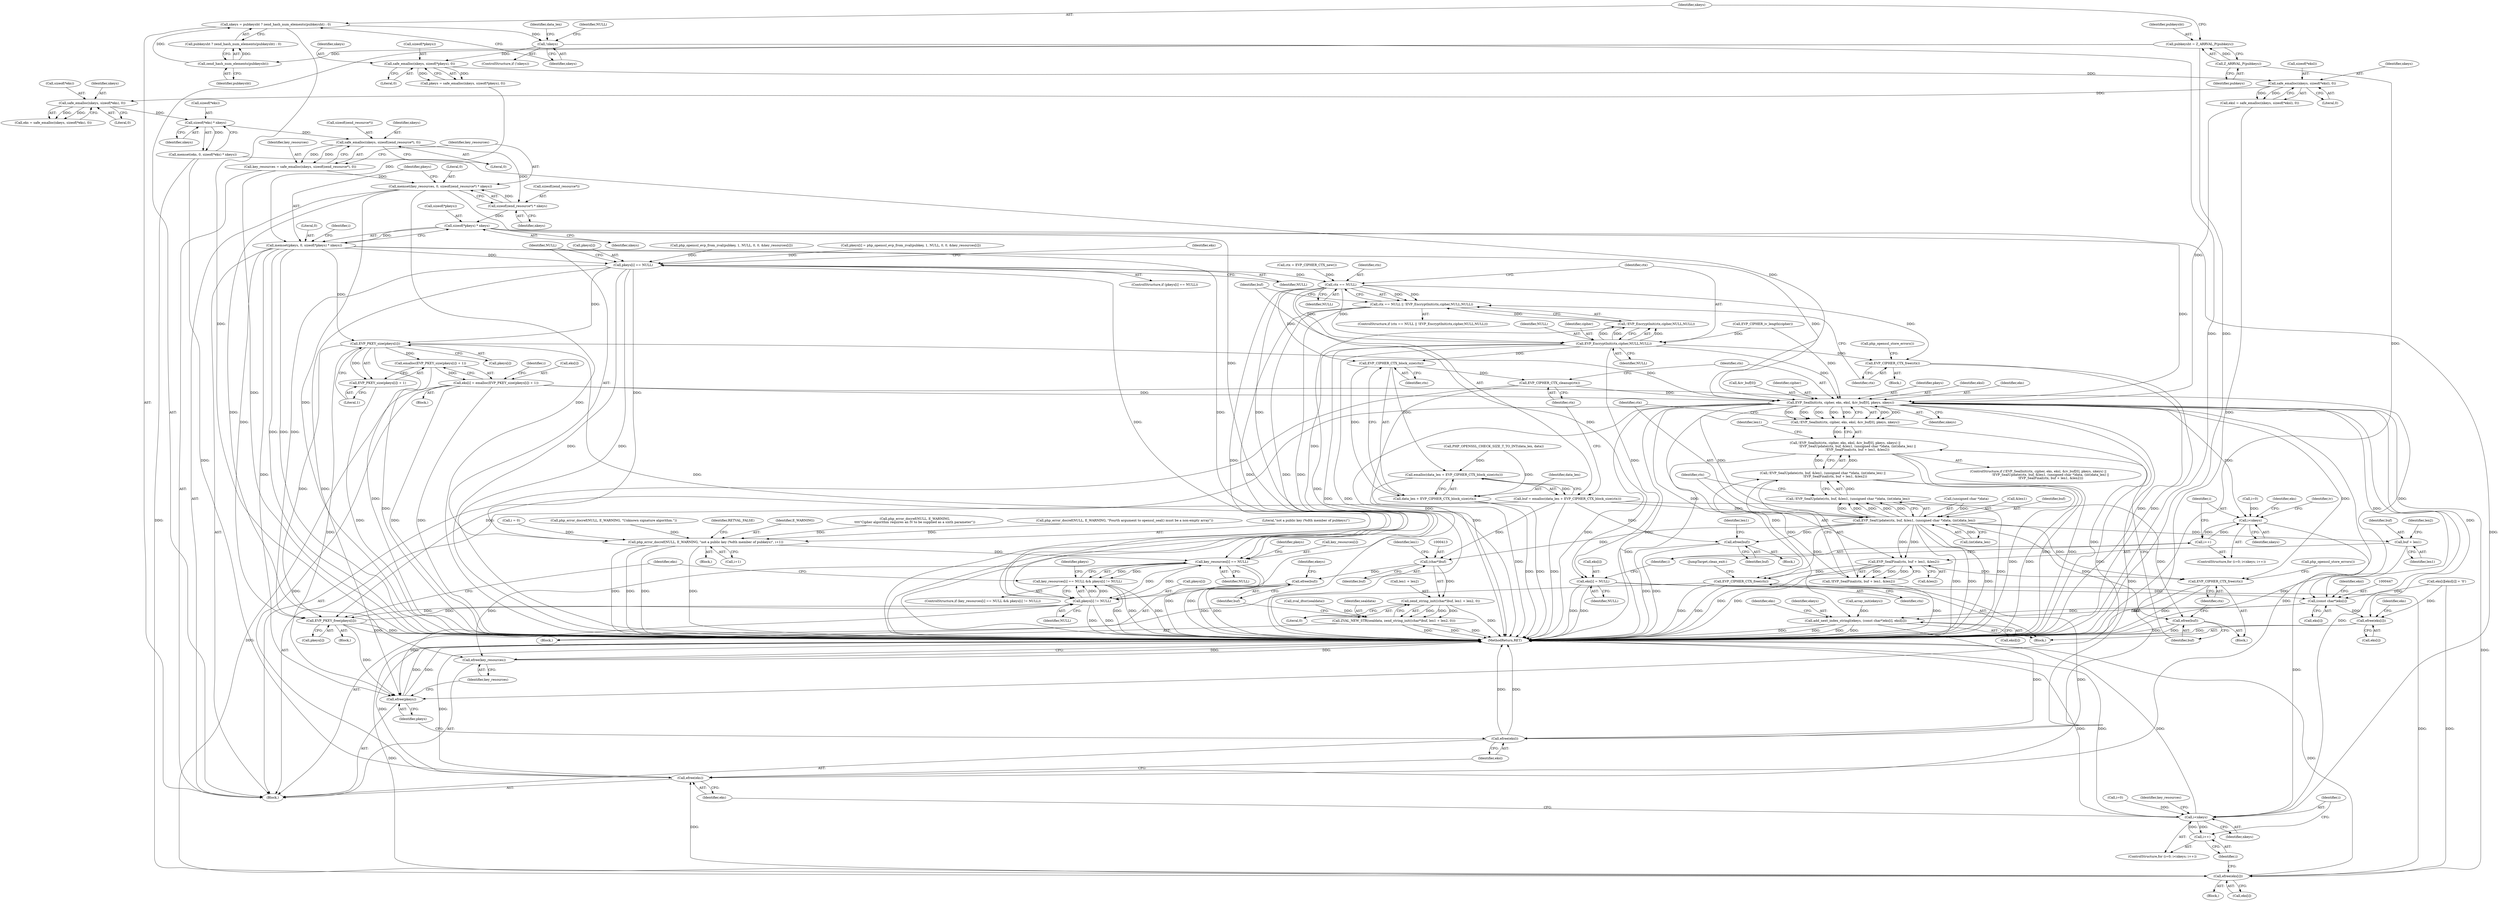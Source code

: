 digraph "0_php_91826a311dd37f4c4e5d605fa7af331e80ddd4c3@API" {
"1000260" [label="(Call,safe_emalloc(nkeys, sizeof(zend_resource*), 0))"];
"1000253" [label="(Call,sizeof(*eks) * nkeys)"];
"1000244" [label="(Call,safe_emalloc(nkeys, sizeof(*eks), 0))"];
"1000236" [label="(Call,safe_emalloc(nkeys, sizeof(*eksl), 0))"];
"1000228" [label="(Call,safe_emalloc(nkeys, sizeof(*pkeys), 0))"];
"1000177" [label="(Call,!nkeys)"];
"1000169" [label="(Call,nkeys = pubkeysht ? zend_hash_num_elements(pubkeysht) : 0)"];
"1000173" [label="(Call,zend_hash_num_elements(pubkeysht))"];
"1000165" [label="(Call,pubkeysht = Z_ARRVAL_P(pubkeys))"];
"1000167" [label="(Call,Z_ARRVAL_P(pubkeys))"];
"1000258" [label="(Call,key_resources = safe_emalloc(nkeys, sizeof(zend_resource*), 0))"];
"1000265" [label="(Call,memset(key_resources, 0, sizeof(zend_resource*) * nkeys))"];
"1000504" [label="(Call,key_resources[i] == NULL)"];
"1000503" [label="(Call,key_resources[i] == NULL && pkeys[i] != NULL)"];
"1000509" [label="(Call,pkeys[i] != NULL)"];
"1000515" [label="(Call,EVP_PKEY_free(pkeys[i]))"];
"1000532" [label="(Call,efree(pkeys))"];
"1000534" [label="(Call,efree(key_resources))"];
"1000268" [label="(Call,sizeof(zend_resource*) * nkeys)"];
"1000275" [label="(Call,sizeof(*pkeys) * nkeys)"];
"1000272" [label="(Call,memset(pkeys, 0, sizeof(*pkeys) * nkeys))"];
"1000299" [label="(Call,pkeys[i] == NULL)"];
"1000305" [label="(Call,php_error_docref(NULL, E_WARNING, \"not a public key (%dth member of pubkeys)\", i+1))"];
"1000320" [label="(Call,EVP_PKEY_size(pkeys[i]))"];
"1000318" [label="(Call,emalloc(EVP_PKEY_size(pkeys[i]) + 1))"];
"1000314" [label="(Call,eks[i] = emalloc(EVP_PKEY_size(pkeys[i]) + 1))"];
"1000360" [label="(Call,EVP_SealInit(ctx, cipher, eks, eksl, &iv_buf[0], pkeys, nkeys))"];
"1000359" [label="(Call,!EVP_SealInit(ctx, cipher, eks, eksl, &iv_buf[0], pkeys, nkeys))"];
"1000358" [label="(Call,!EVP_SealInit(ctx, cipher, eks, eksl, &iv_buf[0], pkeys, nkeys) ||\n                        !EVP_SealUpdate(ctx, buf, &len1, (unsigned char *)data, (int)data_len) ||\n                        !EVP_SealFinal(ctx, buf + len1, &len2))"];
"1000373" [label="(Call,EVP_SealUpdate(ctx, buf, &len1, (unsigned char *)data, (int)data_len))"];
"1000372" [label="(Call,!EVP_SealUpdate(ctx, buf, &len1, (unsigned char *)data, (int)data_len))"];
"1000371" [label="(Call,!EVP_SealUpdate(ctx, buf, &len1, (unsigned char *)data, (int)data_len) ||\n                        !EVP_SealFinal(ctx, buf + len1, &len2))"];
"1000385" [label="(Call,EVP_SealFinal(ctx, buf + len1, &len2))"];
"1000384" [label="(Call,!EVP_SealFinal(ctx, buf + len1, &len2))"];
"1000395" [label="(Call,EVP_CIPHER_CTX_free(ctx))"];
"1000489" [label="(Call,EVP_CIPHER_CTX_free(ctx))"];
"1000387" [label="(Call,buf + len1)"];
"1000393" [label="(Call,efree(buf))"];
"1000412" [label="(Call,(char*)buf)"];
"1000411" [label="(Call,zend_string_init((char*)buf, len1 + len2, 0))"];
"1000409" [label="(Call,ZVAL_NEW_STR(sealdata, zend_string_init((char*)buf, len1 + len2, 0)))"];
"1000419" [label="(Call,efree(buf))"];
"1000483" [label="(Call,efree(buf))"];
"1000429" [label="(Call,i<nkeys)"];
"1000432" [label="(Call,i++)"];
"1000496" [label="(Call,i<nkeys)"];
"1000499" [label="(Call,i++)"];
"1000446" [label="(Call,(const char*)eks[i])"];
"1000444" [label="(Call,add_next_index_stringl(ekeys, (const char*)eks[i], eksl[i]))"];
"1000530" [label="(Call,efree(eksl))"];
"1000454" [label="(Call,efree(eks[i]))"];
"1000524" [label="(Call,efree(eks[i]))"];
"1000528" [label="(Call,efree(eks))"];
"1000319" [label="(Call,EVP_PKEY_size(pkeys[i]) + 1)"];
"1000333" [label="(Call,ctx == NULL)"];
"1000332" [label="(Call,ctx == NULL || !EVP_EncryptInit(ctx,cipher,NULL,NULL))"];
"1000337" [label="(Call,EVP_EncryptInit(ctx,cipher,NULL,NULL))"];
"1000336" [label="(Call,!EVP_EncryptInit(ctx,cipher,NULL,NULL))"];
"1000343" [label="(Call,EVP_CIPHER_CTX_free(ctx))"];
"1000353" [label="(Call,EVP_CIPHER_CTX_block_size(ctx))"];
"1000350" [label="(Call,emalloc(data_len + EVP_CIPHER_CTX_block_size(ctx)))"];
"1000348" [label="(Call,buf = emalloc(data_len + EVP_CIPHER_CTX_block_size(ctx)))"];
"1000351" [label="(Call,data_len + EVP_CIPHER_CTX_block_size(ctx))"];
"1000355" [label="(Call,EVP_CIPHER_CTX_cleanup(ctx))"];
"1000458" [label="(Call,eks[i] = NULL)"];
"1000423" [label="(Call,array_init(ekeys))"];
"1000274" [label="(Literal,0)"];
"1000249" [label="(Literal,0)"];
"1000272" [label="(Call,memset(pkeys, 0, sizeof(*pkeys) * nkeys))"];
"1000245" [label="(Identifier,nkeys)"];
"1000357" [label="(ControlStructure,if (!EVP_SealInit(ctx, cipher, eks, eksl, &iv_buf[0], pkeys, nkeys) ||\n                        !EVP_SealUpdate(ctx, buf, &len1, (unsigned char *)data, (int)data_len) ||\n                        !EVP_SealFinal(ctx, buf + len1, &len2)))"];
"1000422" [label="(Identifier,ekeys)"];
"1000371" [label="(Call,!EVP_SealUpdate(ctx, buf, &len1, (unsigned char *)data, (int)data_len) ||\n                        !EVP_SealFinal(ctx, buf + len1, &len2))"];
"1000393" [label="(Call,efree(buf))"];
"1000384" [label="(Call,!EVP_SealFinal(ctx, buf + len1, &len2))"];
"1000378" [label="(Call,(unsigned char *)data)"];
"1000392" [label="(Block,)"];
"1000257" [label="(Identifier,nkeys)"];
"1000250" [label="(Call,memset(eks, 0, sizeof(*eks) * nkeys))"];
"1000320" [label="(Call,EVP_PKEY_size(pkeys[i]))"];
"1000482" [label="(Block,)"];
"1000303" [label="(Identifier,NULL)"];
"1000484" [label="(Identifier,buf)"];
"1000280" [label="(Call,i = 0)"];
"1000176" [label="(ControlStructure,if (!nkeys))"];
"1000360" [label="(Call,EVP_SealInit(ctx, cipher, eks, eksl, &iv_buf[0], pkeys, nkeys))"];
"1000199" [label="(Call,php_error_docref(NULL, E_WARNING, \"Unknown signature algorithm.\"))"];
"1000406" [label="(Block,)"];
"1000266" [label="(Identifier,key_resources)"];
"1000394" [label="(Identifier,buf)"];
"1000490" [label="(Identifier,ctx)"];
"1000498" [label="(Identifier,nkeys)"];
"1000435" [label="(Call,eks[i][eksl[i]] = '\0')"];
"1000229" [label="(Identifier,nkeys)"];
"1000165" [label="(Call,pubkeysht = Z_ARRVAL_P(pubkeys))"];
"1000529" [label="(Identifier,eks)"];
"1000275" [label="(Call,sizeof(*pkeys) * nkeys)"];
"1000281" [label="(Identifier,i)"];
"1000514" [label="(Block,)"];
"1000254" [label="(Call,sizeof(*eks))"];
"1000407" [label="(Call,zval_dtor(sealdata))"];
"1000345" [label="(Call,php_openssl_store_errors())"];
"1000304" [label="(Block,)"];
"1000391" [label="(Identifier,len2)"];
"1000504" [label="(Call,key_resources[i] == NULL)"];
"1000390" [label="(Call,&len2)"];
"1000396" [label="(Identifier,ctx)"];
"1000230" [label="(Call,sizeof(*pkeys))"];
"1000312" [label="(Identifier,RETVAL_FALSE)"];
"1000419" [label="(Call,efree(buf))"];
"1000410" [label="(Identifier,sealdata)"];
"1000426" [label="(Call,i=0)"];
"1000344" [label="(Identifier,ctx)"];
"1000349" [label="(Identifier,buf)"];
"1000369" [label="(Identifier,pkeys)"];
"1000186" [label="(Identifier,data_len)"];
"1000487" [label="(Identifier,len1)"];
"1000534" [label="(Call,efree(key_resources))"];
"1000438" [label="(Identifier,eks)"];
"1000508" [label="(Identifier,NULL)"];
"1000356" [label="(Identifier,ctx)"];
"1000228" [label="(Call,safe_emalloc(nkeys, sizeof(*pkeys), 0))"];
"1000434" [label="(Block,)"];
"1000306" [label="(Identifier,NULL)"];
"1000515" [label="(Call,EVP_PKEY_free(pkeys[i]))"];
"1000361" [label="(Identifier,ctx)"];
"1000493" [label="(Call,i=0)"];
"1000531" [label="(Identifier,eksl)"];
"1000497" [label="(Identifier,i)"];
"1000166" [label="(Identifier,pubkeysht)"];
"1000300" [label="(Call,pkeys[i])"];
"1000185" [label="(Call,PHP_OPENSSL_CHECK_SIZE_T_TO_INT(data_len, data))"];
"1000374" [label="(Identifier,ctx)"];
"1000454" [label="(Call,efree(eks[i]))"];
"1000430" [label="(Identifier,i)"];
"1000340" [label="(Identifier,NULL)"];
"1000288" [label="(Call,php_openssl_evp_from_zval(pubkey, 1, NULL, 0, 0, &key_resources[i]))"];
"1000373" [label="(Call,EVP_SealUpdate(ctx, buf, &len1, (unsigned char *)data, (int)data_len))"];
"1000261" [label="(Identifier,nkeys)"];
"1000532" [label="(Call,efree(pkeys))"];
"1000528" [label="(Call,efree(eks))"];
"1000177" [label="(Call,!nkeys)"];
"1000376" [label="(Call,&len1)"];
"1000328" [label="(Call,ctx = EVP_CIPHER_CTX_new())"];
"1000499" [label="(Call,i++)"];
"1000211" [label="(Call,EVP_CIPHER_iv_length(cipher))"];
"1000170" [label="(Identifier,nkeys)"];
"1000339" [label="(Identifier,cipher)"];
"1000236" [label="(Call,safe_emalloc(nkeys, sizeof(*eksl), 0))"];
"1000536" [label="(MethodReturn,RET)"];
"1000309" [label="(Call,i+1)"];
"1000535" [label="(Identifier,key_resources)"];
"1000283" [label="(Block,)"];
"1000418" [label="(Literal,0)"];
"1000456" [label="(Identifier,eks)"];
"1000299" [label="(Call,pkeys[i] == NULL)"];
"1000167" [label="(Call,Z_ARRVAL_P(pubkeys))"];
"1000364" [label="(Identifier,eksl)"];
"1000464" [label="(Identifier,iv)"];
"1000318" [label="(Call,emalloc(EVP_PKEY_size(pkeys[i]) + 1))"];
"1000174" [label="(Identifier,pubkeysht)"];
"1000412" [label="(Call,(char*)buf)"];
"1000530" [label="(Call,efree(eksl))"];
"1000363" [label="(Identifier,eks)"];
"1000510" [label="(Call,pkeys[i])"];
"1000523" [label="(Block,)"];
"1000260" [label="(Call,safe_emalloc(nkeys, sizeof(zend_resource*), 0))"];
"1000503" [label="(Call,key_resources[i] == NULL && pkeys[i] != NULL)"];
"1000432" [label="(Call,i++)"];
"1000307" [label="(Identifier,E_WARNING)"];
"1000381" [label="(Call,(int)data_len)"];
"1000385" [label="(Call,EVP_SealFinal(ctx, buf + len1, &len2))"];
"1000359" [label="(Call,!EVP_SealInit(ctx, cipher, eks, eksl, &iv_buf[0], pkeys, nkeys))"];
"1000411" [label="(Call,zend_string_init((char*)buf, len1 + len2, 0))"];
"1000350" [label="(Call,emalloc(data_len + EVP_CIPHER_CTX_block_size(ctx)))"];
"1000233" [label="(Literal,0)"];
"1000284" [label="(Call,pkeys[i] = php_openssl_evp_from_zval(pubkey, 1, NULL, 0, 0, &key_resources[i]))"];
"1000343" [label="(Call,EVP_CIPHER_CTX_free(ctx))"];
"1000375" [label="(Identifier,buf)"];
"1000259" [label="(Identifier,key_resources)"];
"1000452" [label="(Identifier,eksl)"];
"1000221" [label="(Call,php_error_docref(NULL, E_WARNING,\n\t\t\t\t\"Cipher algorithm requires an IV to be supplied as a sixth parameter\"))"];
"1000244" [label="(Call,safe_emalloc(nkeys, sizeof(*eks), 0))"];
"1000332" [label="(Call,ctx == NULL || !EVP_EncryptInit(ctx,cipher,NULL,NULL))"];
"1000237" [label="(Identifier,nkeys)"];
"1000267" [label="(Literal,0)"];
"1000298" [label="(ControlStructure,if (pkeys[i] == NULL))"];
"1000333" [label="(Call,ctx == NULL)"];
"1000483" [label="(Call,efree(buf))"];
"1000342" [label="(Block,)"];
"1000387" [label="(Call,buf + len1)"];
"1000451" [label="(Call,eksl[i])"];
"1000268" [label="(Call,sizeof(zend_resource*) * nkeys)"];
"1000354" [label="(Identifier,ctx)"];
"1000324" [label="(Literal,1)"];
"1000403" [label="(Identifier,len1)"];
"1000492" [label="(ControlStructure,for (i=0; i<nkeys; i++))"];
"1000370" [label="(Identifier,nkeys)"];
"1000352" [label="(Identifier,data_len)"];
"1000315" [label="(Call,eks[i])"];
"1000279" [label="(Identifier,nkeys)"];
"1000448" [label="(Call,eks[i])"];
"1000496" [label="(Call,i<nkeys)"];
"1000395" [label="(Call,EVP_CIPHER_CTX_free(ctx))"];
"1000169" [label="(Call,nkeys = pubkeysht ? zend_hash_num_elements(pubkeysht) : 0)"];
"1000168" [label="(Identifier,pubkeys)"];
"1000458" [label="(Call,eks[i] = NULL)"];
"1000358" [label="(Call,!EVP_SealInit(ctx, cipher, eks, eksl, &iv_buf[0], pkeys, nkeys) ||\n                        !EVP_SealUpdate(ctx, buf, &len1, (unsigned char *)data, (int)data_len) ||\n                        !EVP_SealFinal(ctx, buf + len1, &len2))"];
"1000445" [label="(Identifier,ekeys)"];
"1000181" [label="(Identifier,NULL)"];
"1000314" [label="(Call,eks[i] = emalloc(EVP_PKEY_size(pkeys[i]) + 1))"];
"1000264" [label="(Literal,0)"];
"1000338" [label="(Identifier,ctx)"];
"1000348" [label="(Call,buf = emalloc(data_len + EVP_CIPHER_CTX_block_size(ctx)))"];
"1000429" [label="(Call,i<nkeys)"];
"1000180" [label="(Call,php_error_docref(NULL, E_WARNING, \"Fourth argument to openssl_seal() must be a non-empty array\"))"];
"1000431" [label="(Identifier,nkeys)"];
"1000409" [label="(Call,ZVAL_NEW_STR(sealdata, zend_string_init((char*)buf, len1 + len2, 0)))"];
"1000420" [label="(Identifier,buf)"];
"1000253" [label="(Call,sizeof(*eks) * nkeys)"];
"1000446" [label="(Call,(const char*)eks[i])"];
"1000513" [label="(Identifier,NULL)"];
"1000509" [label="(Call,pkeys[i] != NULL)"];
"1000351" [label="(Call,data_len + EVP_CIPHER_CTX_block_size(ctx))"];
"1000460" [label="(Identifier,eks)"];
"1000234" [label="(Call,eksl = safe_emalloc(nkeys, sizeof(*eksl), 0))"];
"1000524" [label="(Call,efree(eks[i]))"];
"1000388" [label="(Identifier,buf)"];
"1000246" [label="(Call,sizeof(*eks))"];
"1000459" [label="(Call,eks[i])"];
"1000491" [label="(JumpTarget,clean_exit:)"];
"1000397" [label="(Call,php_openssl_store_errors())"];
"1000269" [label="(Call,sizeof(zend_resource*))"];
"1000273" [label="(Identifier,pkeys)"];
"1000326" [label="(Identifier,i)"];
"1000331" [label="(ControlStructure,if (ctx == NULL || !EVP_EncryptInit(ctx,cipher,NULL,NULL)))"];
"1000386" [label="(Identifier,ctx)"];
"1000265" [label="(Call,memset(key_resources, 0, sizeof(zend_resource*) * nkeys))"];
"1000433" [label="(Identifier,i)"];
"1000365" [label="(Call,&iv_buf[0])"];
"1000415" [label="(Call,len1 + len2)"];
"1000425" [label="(ControlStructure,for (i=0; i<nkeys; i++))"];
"1000271" [label="(Identifier,nkeys)"];
"1000416" [label="(Identifier,len1)"];
"1000500" [label="(Identifier,i)"];
"1000517" [label="(Identifier,pkeys)"];
"1000506" [label="(Identifier,key_resources)"];
"1000334" [label="(Identifier,ctx)"];
"1000444" [label="(Call,add_next_index_stringl(ekeys, (const char*)eks[i], eksl[i]))"];
"1000525" [label="(Call,eks[i])"];
"1000516" [label="(Call,pkeys[i])"];
"1000242" [label="(Call,eks = safe_emalloc(nkeys, sizeof(*eks), 0))"];
"1000489" [label="(Call,EVP_CIPHER_CTX_free(ctx))"];
"1000511" [label="(Identifier,pkeys)"];
"1000502" [label="(ControlStructure,if (key_resources[i] == NULL && pkeys[i] != NULL))"];
"1000262" [label="(Call,sizeof(zend_resource*))"];
"1000258" [label="(Call,key_resources = safe_emalloc(nkeys, sizeof(zend_resource*), 0))"];
"1000389" [label="(Identifier,len1)"];
"1000305" [label="(Call,php_error_docref(NULL, E_WARNING, \"not a public key (%dth member of pubkeys)\", i+1))"];
"1000372" [label="(Call,!EVP_SealUpdate(ctx, buf, &len1, (unsigned char *)data, (int)data_len))"];
"1000178" [label="(Identifier,nkeys)"];
"1000533" [label="(Identifier,pkeys)"];
"1000341" [label="(Identifier,NULL)"];
"1000462" [label="(Identifier,NULL)"];
"1000173" [label="(Call,zend_hash_num_elements(pubkeysht))"];
"1000241" [label="(Literal,0)"];
"1000238" [label="(Call,sizeof(*eksl))"];
"1000308" [label="(Literal,\"not a public key (%dth member of pubkeys)\")"];
"1000337" [label="(Call,EVP_EncryptInit(ctx,cipher,NULL,NULL))"];
"1000335" [label="(Identifier,NULL)"];
"1000355" [label="(Call,EVP_CIPHER_CTX_cleanup(ctx))"];
"1000105" [label="(Block,)"];
"1000316" [label="(Identifier,eks)"];
"1000321" [label="(Call,pkeys[i])"];
"1000319" [label="(Call,EVP_PKEY_size(pkeys[i]) + 1)"];
"1000505" [label="(Call,key_resources[i])"];
"1000414" [label="(Identifier,buf)"];
"1000353" [label="(Call,EVP_CIPHER_CTX_block_size(ctx))"];
"1000336" [label="(Call,!EVP_EncryptInit(ctx,cipher,NULL,NULL))"];
"1000276" [label="(Call,sizeof(*pkeys))"];
"1000521" [label="(Identifier,eks)"];
"1000226" [label="(Call,pkeys = safe_emalloc(nkeys, sizeof(*pkeys), 0))"];
"1000171" [label="(Call,pubkeysht ? zend_hash_num_elements(pubkeysht) : 0)"];
"1000362" [label="(Identifier,cipher)"];
"1000455" [label="(Call,eks[i])"];
"1000260" -> "1000258"  [label="AST: "];
"1000260" -> "1000264"  [label="CFG: "];
"1000261" -> "1000260"  [label="AST: "];
"1000262" -> "1000260"  [label="AST: "];
"1000264" -> "1000260"  [label="AST: "];
"1000258" -> "1000260"  [label="CFG: "];
"1000260" -> "1000258"  [label="DDG: "];
"1000260" -> "1000258"  [label="DDG: "];
"1000253" -> "1000260"  [label="DDG: "];
"1000260" -> "1000268"  [label="DDG: "];
"1000253" -> "1000250"  [label="AST: "];
"1000253" -> "1000257"  [label="CFG: "];
"1000254" -> "1000253"  [label="AST: "];
"1000257" -> "1000253"  [label="AST: "];
"1000250" -> "1000253"  [label="CFG: "];
"1000253" -> "1000250"  [label="DDG: "];
"1000244" -> "1000253"  [label="DDG: "];
"1000244" -> "1000242"  [label="AST: "];
"1000244" -> "1000249"  [label="CFG: "];
"1000245" -> "1000244"  [label="AST: "];
"1000246" -> "1000244"  [label="AST: "];
"1000249" -> "1000244"  [label="AST: "];
"1000242" -> "1000244"  [label="CFG: "];
"1000244" -> "1000242"  [label="DDG: "];
"1000244" -> "1000242"  [label="DDG: "];
"1000236" -> "1000244"  [label="DDG: "];
"1000236" -> "1000234"  [label="AST: "];
"1000236" -> "1000241"  [label="CFG: "];
"1000237" -> "1000236"  [label="AST: "];
"1000238" -> "1000236"  [label="AST: "];
"1000241" -> "1000236"  [label="AST: "];
"1000234" -> "1000236"  [label="CFG: "];
"1000236" -> "1000234"  [label="DDG: "];
"1000236" -> "1000234"  [label="DDG: "];
"1000228" -> "1000236"  [label="DDG: "];
"1000228" -> "1000226"  [label="AST: "];
"1000228" -> "1000233"  [label="CFG: "];
"1000229" -> "1000228"  [label="AST: "];
"1000230" -> "1000228"  [label="AST: "];
"1000233" -> "1000228"  [label="AST: "];
"1000226" -> "1000228"  [label="CFG: "];
"1000228" -> "1000226"  [label="DDG: "];
"1000228" -> "1000226"  [label="DDG: "];
"1000177" -> "1000228"  [label="DDG: "];
"1000177" -> "1000176"  [label="AST: "];
"1000177" -> "1000178"  [label="CFG: "];
"1000178" -> "1000177"  [label="AST: "];
"1000181" -> "1000177"  [label="CFG: "];
"1000186" -> "1000177"  [label="CFG: "];
"1000177" -> "1000536"  [label="DDG: "];
"1000169" -> "1000177"  [label="DDG: "];
"1000169" -> "1000105"  [label="AST: "];
"1000169" -> "1000171"  [label="CFG: "];
"1000170" -> "1000169"  [label="AST: "];
"1000171" -> "1000169"  [label="AST: "];
"1000178" -> "1000169"  [label="CFG: "];
"1000169" -> "1000536"  [label="DDG: "];
"1000173" -> "1000169"  [label="DDG: "];
"1000173" -> "1000171"  [label="AST: "];
"1000173" -> "1000174"  [label="CFG: "];
"1000174" -> "1000173"  [label="AST: "];
"1000171" -> "1000173"  [label="CFG: "];
"1000173" -> "1000171"  [label="DDG: "];
"1000165" -> "1000173"  [label="DDG: "];
"1000165" -> "1000105"  [label="AST: "];
"1000165" -> "1000167"  [label="CFG: "];
"1000166" -> "1000165"  [label="AST: "];
"1000167" -> "1000165"  [label="AST: "];
"1000170" -> "1000165"  [label="CFG: "];
"1000165" -> "1000536"  [label="DDG: "];
"1000167" -> "1000165"  [label="DDG: "];
"1000167" -> "1000168"  [label="CFG: "];
"1000168" -> "1000167"  [label="AST: "];
"1000167" -> "1000536"  [label="DDG: "];
"1000258" -> "1000105"  [label="AST: "];
"1000259" -> "1000258"  [label="AST: "];
"1000266" -> "1000258"  [label="CFG: "];
"1000258" -> "1000536"  [label="DDG: "];
"1000258" -> "1000265"  [label="DDG: "];
"1000265" -> "1000105"  [label="AST: "];
"1000265" -> "1000268"  [label="CFG: "];
"1000266" -> "1000265"  [label="AST: "];
"1000267" -> "1000265"  [label="AST: "];
"1000268" -> "1000265"  [label="AST: "];
"1000273" -> "1000265"  [label="CFG: "];
"1000265" -> "1000536"  [label="DDG: "];
"1000265" -> "1000536"  [label="DDG: "];
"1000268" -> "1000265"  [label="DDG: "];
"1000265" -> "1000504"  [label="DDG: "];
"1000265" -> "1000534"  [label="DDG: "];
"1000504" -> "1000503"  [label="AST: "];
"1000504" -> "1000508"  [label="CFG: "];
"1000505" -> "1000504"  [label="AST: "];
"1000508" -> "1000504"  [label="AST: "];
"1000511" -> "1000504"  [label="CFG: "];
"1000503" -> "1000504"  [label="CFG: "];
"1000504" -> "1000536"  [label="DDG: "];
"1000504" -> "1000536"  [label="DDG: "];
"1000504" -> "1000503"  [label="DDG: "];
"1000504" -> "1000503"  [label="DDG: "];
"1000509" -> "1000504"  [label="DDG: "];
"1000305" -> "1000504"  [label="DDG: "];
"1000337" -> "1000504"  [label="DDG: "];
"1000333" -> "1000504"  [label="DDG: "];
"1000504" -> "1000509"  [label="DDG: "];
"1000504" -> "1000534"  [label="DDG: "];
"1000503" -> "1000502"  [label="AST: "];
"1000503" -> "1000509"  [label="CFG: "];
"1000509" -> "1000503"  [label="AST: "];
"1000517" -> "1000503"  [label="CFG: "];
"1000521" -> "1000503"  [label="CFG: "];
"1000503" -> "1000536"  [label="DDG: "];
"1000503" -> "1000536"  [label="DDG: "];
"1000503" -> "1000536"  [label="DDG: "];
"1000509" -> "1000503"  [label="DDG: "];
"1000509" -> "1000503"  [label="DDG: "];
"1000509" -> "1000513"  [label="CFG: "];
"1000510" -> "1000509"  [label="AST: "];
"1000513" -> "1000509"  [label="AST: "];
"1000509" -> "1000536"  [label="DDG: "];
"1000509" -> "1000536"  [label="DDG: "];
"1000360" -> "1000509"  [label="DDG: "];
"1000515" -> "1000509"  [label="DDG: "];
"1000299" -> "1000509"  [label="DDG: "];
"1000272" -> "1000509"  [label="DDG: "];
"1000320" -> "1000509"  [label="DDG: "];
"1000509" -> "1000515"  [label="DDG: "];
"1000509" -> "1000532"  [label="DDG: "];
"1000515" -> "1000514"  [label="AST: "];
"1000515" -> "1000516"  [label="CFG: "];
"1000516" -> "1000515"  [label="AST: "];
"1000521" -> "1000515"  [label="CFG: "];
"1000515" -> "1000536"  [label="DDG: "];
"1000515" -> "1000536"  [label="DDG: "];
"1000360" -> "1000515"  [label="DDG: "];
"1000299" -> "1000515"  [label="DDG: "];
"1000272" -> "1000515"  [label="DDG: "];
"1000320" -> "1000515"  [label="DDG: "];
"1000515" -> "1000532"  [label="DDG: "];
"1000532" -> "1000105"  [label="AST: "];
"1000532" -> "1000533"  [label="CFG: "];
"1000533" -> "1000532"  [label="AST: "];
"1000535" -> "1000532"  [label="CFG: "];
"1000532" -> "1000536"  [label="DDG: "];
"1000532" -> "1000536"  [label="DDG: "];
"1000360" -> "1000532"  [label="DDG: "];
"1000299" -> "1000532"  [label="DDG: "];
"1000272" -> "1000532"  [label="DDG: "];
"1000320" -> "1000532"  [label="DDG: "];
"1000534" -> "1000105"  [label="AST: "];
"1000534" -> "1000535"  [label="CFG: "];
"1000535" -> "1000534"  [label="AST: "];
"1000536" -> "1000534"  [label="CFG: "];
"1000534" -> "1000536"  [label="DDG: "];
"1000534" -> "1000536"  [label="DDG: "];
"1000268" -> "1000271"  [label="CFG: "];
"1000269" -> "1000268"  [label="AST: "];
"1000271" -> "1000268"  [label="AST: "];
"1000268" -> "1000275"  [label="DDG: "];
"1000275" -> "1000272"  [label="AST: "];
"1000275" -> "1000279"  [label="CFG: "];
"1000276" -> "1000275"  [label="AST: "];
"1000279" -> "1000275"  [label="AST: "];
"1000272" -> "1000275"  [label="CFG: "];
"1000275" -> "1000272"  [label="DDG: "];
"1000275" -> "1000360"  [label="DDG: "];
"1000275" -> "1000496"  [label="DDG: "];
"1000272" -> "1000105"  [label="AST: "];
"1000273" -> "1000272"  [label="AST: "];
"1000274" -> "1000272"  [label="AST: "];
"1000281" -> "1000272"  [label="CFG: "];
"1000272" -> "1000536"  [label="DDG: "];
"1000272" -> "1000536"  [label="DDG: "];
"1000226" -> "1000272"  [label="DDG: "];
"1000272" -> "1000299"  [label="DDG: "];
"1000272" -> "1000320"  [label="DDG: "];
"1000272" -> "1000360"  [label="DDG: "];
"1000299" -> "1000298"  [label="AST: "];
"1000299" -> "1000303"  [label="CFG: "];
"1000300" -> "1000299"  [label="AST: "];
"1000303" -> "1000299"  [label="AST: "];
"1000306" -> "1000299"  [label="CFG: "];
"1000316" -> "1000299"  [label="CFG: "];
"1000299" -> "1000536"  [label="DDG: "];
"1000299" -> "1000536"  [label="DDG: "];
"1000284" -> "1000299"  [label="DDG: "];
"1000288" -> "1000299"  [label="DDG: "];
"1000299" -> "1000305"  [label="DDG: "];
"1000299" -> "1000320"  [label="DDG: "];
"1000299" -> "1000333"  [label="DDG: "];
"1000305" -> "1000304"  [label="AST: "];
"1000305" -> "1000309"  [label="CFG: "];
"1000306" -> "1000305"  [label="AST: "];
"1000307" -> "1000305"  [label="AST: "];
"1000308" -> "1000305"  [label="AST: "];
"1000309" -> "1000305"  [label="AST: "];
"1000312" -> "1000305"  [label="CFG: "];
"1000305" -> "1000536"  [label="DDG: "];
"1000305" -> "1000536"  [label="DDG: "];
"1000305" -> "1000536"  [label="DDG: "];
"1000305" -> "1000536"  [label="DDG: "];
"1000180" -> "1000305"  [label="DDG: "];
"1000199" -> "1000305"  [label="DDG: "];
"1000221" -> "1000305"  [label="DDG: "];
"1000280" -> "1000305"  [label="DDG: "];
"1000320" -> "1000319"  [label="AST: "];
"1000320" -> "1000321"  [label="CFG: "];
"1000321" -> "1000320"  [label="AST: "];
"1000324" -> "1000320"  [label="CFG: "];
"1000320" -> "1000536"  [label="DDG: "];
"1000320" -> "1000318"  [label="DDG: "];
"1000320" -> "1000319"  [label="DDG: "];
"1000320" -> "1000360"  [label="DDG: "];
"1000318" -> "1000314"  [label="AST: "];
"1000318" -> "1000319"  [label="CFG: "];
"1000319" -> "1000318"  [label="AST: "];
"1000314" -> "1000318"  [label="CFG: "];
"1000318" -> "1000536"  [label="DDG: "];
"1000318" -> "1000314"  [label="DDG: "];
"1000314" -> "1000283"  [label="AST: "];
"1000315" -> "1000314"  [label="AST: "];
"1000326" -> "1000314"  [label="CFG: "];
"1000314" -> "1000536"  [label="DDG: "];
"1000314" -> "1000536"  [label="DDG: "];
"1000314" -> "1000360"  [label="DDG: "];
"1000314" -> "1000446"  [label="DDG: "];
"1000314" -> "1000524"  [label="DDG: "];
"1000314" -> "1000528"  [label="DDG: "];
"1000360" -> "1000359"  [label="AST: "];
"1000360" -> "1000370"  [label="CFG: "];
"1000361" -> "1000360"  [label="AST: "];
"1000362" -> "1000360"  [label="AST: "];
"1000363" -> "1000360"  [label="AST: "];
"1000364" -> "1000360"  [label="AST: "];
"1000365" -> "1000360"  [label="AST: "];
"1000369" -> "1000360"  [label="AST: "];
"1000370" -> "1000360"  [label="AST: "];
"1000359" -> "1000360"  [label="CFG: "];
"1000360" -> "1000536"  [label="DDG: "];
"1000360" -> "1000536"  [label="DDG: "];
"1000360" -> "1000359"  [label="DDG: "];
"1000360" -> "1000359"  [label="DDG: "];
"1000360" -> "1000359"  [label="DDG: "];
"1000360" -> "1000359"  [label="DDG: "];
"1000360" -> "1000359"  [label="DDG: "];
"1000360" -> "1000359"  [label="DDG: "];
"1000360" -> "1000359"  [label="DDG: "];
"1000355" -> "1000360"  [label="DDG: "];
"1000337" -> "1000360"  [label="DDG: "];
"1000211" -> "1000360"  [label="DDG: "];
"1000250" -> "1000360"  [label="DDG: "];
"1000234" -> "1000360"  [label="DDG: "];
"1000360" -> "1000373"  [label="DDG: "];
"1000360" -> "1000395"  [label="DDG: "];
"1000360" -> "1000429"  [label="DDG: "];
"1000360" -> "1000446"  [label="DDG: "];
"1000360" -> "1000444"  [label="DDG: "];
"1000360" -> "1000454"  [label="DDG: "];
"1000360" -> "1000489"  [label="DDG: "];
"1000360" -> "1000496"  [label="DDG: "];
"1000360" -> "1000524"  [label="DDG: "];
"1000360" -> "1000528"  [label="DDG: "];
"1000360" -> "1000530"  [label="DDG: "];
"1000359" -> "1000358"  [label="AST: "];
"1000374" -> "1000359"  [label="CFG: "];
"1000358" -> "1000359"  [label="CFG: "];
"1000359" -> "1000536"  [label="DDG: "];
"1000359" -> "1000358"  [label="DDG: "];
"1000358" -> "1000357"  [label="AST: "];
"1000358" -> "1000371"  [label="CFG: "];
"1000371" -> "1000358"  [label="AST: "];
"1000394" -> "1000358"  [label="CFG: "];
"1000403" -> "1000358"  [label="CFG: "];
"1000358" -> "1000536"  [label="DDG: "];
"1000358" -> "1000536"  [label="DDG: "];
"1000358" -> "1000536"  [label="DDG: "];
"1000371" -> "1000358"  [label="DDG: "];
"1000371" -> "1000358"  [label="DDG: "];
"1000373" -> "1000372"  [label="AST: "];
"1000373" -> "1000381"  [label="CFG: "];
"1000374" -> "1000373"  [label="AST: "];
"1000375" -> "1000373"  [label="AST: "];
"1000376" -> "1000373"  [label="AST: "];
"1000378" -> "1000373"  [label="AST: "];
"1000381" -> "1000373"  [label="AST: "];
"1000372" -> "1000373"  [label="CFG: "];
"1000373" -> "1000536"  [label="DDG: "];
"1000373" -> "1000536"  [label="DDG: "];
"1000373" -> "1000536"  [label="DDG: "];
"1000373" -> "1000372"  [label="DDG: "];
"1000373" -> "1000372"  [label="DDG: "];
"1000373" -> "1000372"  [label="DDG: "];
"1000373" -> "1000372"  [label="DDG: "];
"1000373" -> "1000372"  [label="DDG: "];
"1000348" -> "1000373"  [label="DDG: "];
"1000378" -> "1000373"  [label="DDG: "];
"1000381" -> "1000373"  [label="DDG: "];
"1000373" -> "1000385"  [label="DDG: "];
"1000373" -> "1000385"  [label="DDG: "];
"1000373" -> "1000387"  [label="DDG: "];
"1000373" -> "1000393"  [label="DDG: "];
"1000373" -> "1000395"  [label="DDG: "];
"1000373" -> "1000412"  [label="DDG: "];
"1000373" -> "1000483"  [label="DDG: "];
"1000373" -> "1000489"  [label="DDG: "];
"1000372" -> "1000371"  [label="AST: "];
"1000386" -> "1000372"  [label="CFG: "];
"1000371" -> "1000372"  [label="CFG: "];
"1000372" -> "1000536"  [label="DDG: "];
"1000372" -> "1000371"  [label="DDG: "];
"1000371" -> "1000384"  [label="CFG: "];
"1000384" -> "1000371"  [label="AST: "];
"1000371" -> "1000536"  [label="DDG: "];
"1000371" -> "1000536"  [label="DDG: "];
"1000384" -> "1000371"  [label="DDG: "];
"1000385" -> "1000384"  [label="AST: "];
"1000385" -> "1000390"  [label="CFG: "];
"1000386" -> "1000385"  [label="AST: "];
"1000387" -> "1000385"  [label="AST: "];
"1000390" -> "1000385"  [label="AST: "];
"1000384" -> "1000385"  [label="CFG: "];
"1000385" -> "1000536"  [label="DDG: "];
"1000385" -> "1000536"  [label="DDG: "];
"1000385" -> "1000384"  [label="DDG: "];
"1000385" -> "1000384"  [label="DDG: "];
"1000385" -> "1000384"  [label="DDG: "];
"1000385" -> "1000395"  [label="DDG: "];
"1000385" -> "1000489"  [label="DDG: "];
"1000384" -> "1000536"  [label="DDG: "];
"1000395" -> "1000392"  [label="AST: "];
"1000395" -> "1000396"  [label="CFG: "];
"1000396" -> "1000395"  [label="AST: "];
"1000397" -> "1000395"  [label="CFG: "];
"1000395" -> "1000536"  [label="DDG: "];
"1000395" -> "1000536"  [label="DDG: "];
"1000489" -> "1000105"  [label="AST: "];
"1000489" -> "1000490"  [label="CFG: "];
"1000490" -> "1000489"  [label="AST: "];
"1000491" -> "1000489"  [label="CFG: "];
"1000489" -> "1000536"  [label="DDG: "];
"1000489" -> "1000536"  [label="DDG: "];
"1000387" -> "1000389"  [label="CFG: "];
"1000388" -> "1000387"  [label="AST: "];
"1000389" -> "1000387"  [label="AST: "];
"1000391" -> "1000387"  [label="CFG: "];
"1000387" -> "1000536"  [label="DDG: "];
"1000393" -> "1000392"  [label="AST: "];
"1000393" -> "1000394"  [label="CFG: "];
"1000394" -> "1000393"  [label="AST: "];
"1000396" -> "1000393"  [label="CFG: "];
"1000393" -> "1000536"  [label="DDG: "];
"1000393" -> "1000536"  [label="DDG: "];
"1000348" -> "1000393"  [label="DDG: "];
"1000412" -> "1000411"  [label="AST: "];
"1000412" -> "1000414"  [label="CFG: "];
"1000413" -> "1000412"  [label="AST: "];
"1000414" -> "1000412"  [label="AST: "];
"1000416" -> "1000412"  [label="CFG: "];
"1000412" -> "1000411"  [label="DDG: "];
"1000348" -> "1000412"  [label="DDG: "];
"1000412" -> "1000419"  [label="DDG: "];
"1000411" -> "1000409"  [label="AST: "];
"1000411" -> "1000418"  [label="CFG: "];
"1000415" -> "1000411"  [label="AST: "];
"1000418" -> "1000411"  [label="AST: "];
"1000409" -> "1000411"  [label="CFG: "];
"1000411" -> "1000536"  [label="DDG: "];
"1000411" -> "1000409"  [label="DDG: "];
"1000411" -> "1000409"  [label="DDG: "];
"1000411" -> "1000409"  [label="DDG: "];
"1000409" -> "1000406"  [label="AST: "];
"1000410" -> "1000409"  [label="AST: "];
"1000420" -> "1000409"  [label="CFG: "];
"1000409" -> "1000536"  [label="DDG: "];
"1000409" -> "1000536"  [label="DDG: "];
"1000409" -> "1000536"  [label="DDG: "];
"1000407" -> "1000409"  [label="DDG: "];
"1000419" -> "1000406"  [label="AST: "];
"1000419" -> "1000420"  [label="CFG: "];
"1000420" -> "1000419"  [label="AST: "];
"1000422" -> "1000419"  [label="CFG: "];
"1000419" -> "1000536"  [label="DDG: "];
"1000419" -> "1000536"  [label="DDG: "];
"1000483" -> "1000482"  [label="AST: "];
"1000483" -> "1000484"  [label="CFG: "];
"1000484" -> "1000483"  [label="AST: "];
"1000487" -> "1000483"  [label="CFG: "];
"1000483" -> "1000536"  [label="DDG: "];
"1000483" -> "1000536"  [label="DDG: "];
"1000348" -> "1000483"  [label="DDG: "];
"1000429" -> "1000425"  [label="AST: "];
"1000429" -> "1000431"  [label="CFG: "];
"1000430" -> "1000429"  [label="AST: "];
"1000431" -> "1000429"  [label="AST: "];
"1000438" -> "1000429"  [label="CFG: "];
"1000464" -> "1000429"  [label="CFG: "];
"1000426" -> "1000429"  [label="DDG: "];
"1000432" -> "1000429"  [label="DDG: "];
"1000429" -> "1000432"  [label="DDG: "];
"1000429" -> "1000496"  [label="DDG: "];
"1000432" -> "1000425"  [label="AST: "];
"1000432" -> "1000433"  [label="CFG: "];
"1000433" -> "1000432"  [label="AST: "];
"1000430" -> "1000432"  [label="CFG: "];
"1000496" -> "1000492"  [label="AST: "];
"1000496" -> "1000498"  [label="CFG: "];
"1000497" -> "1000496"  [label="AST: "];
"1000498" -> "1000496"  [label="AST: "];
"1000506" -> "1000496"  [label="CFG: "];
"1000529" -> "1000496"  [label="CFG: "];
"1000496" -> "1000536"  [label="DDG: "];
"1000496" -> "1000536"  [label="DDG: "];
"1000496" -> "1000536"  [label="DDG: "];
"1000493" -> "1000496"  [label="DDG: "];
"1000499" -> "1000496"  [label="DDG: "];
"1000496" -> "1000499"  [label="DDG: "];
"1000499" -> "1000492"  [label="AST: "];
"1000499" -> "1000500"  [label="CFG: "];
"1000500" -> "1000499"  [label="AST: "];
"1000497" -> "1000499"  [label="CFG: "];
"1000446" -> "1000444"  [label="AST: "];
"1000446" -> "1000448"  [label="CFG: "];
"1000447" -> "1000446"  [label="AST: "];
"1000448" -> "1000446"  [label="AST: "];
"1000452" -> "1000446"  [label="CFG: "];
"1000446" -> "1000444"  [label="DDG: "];
"1000435" -> "1000446"  [label="DDG: "];
"1000458" -> "1000446"  [label="DDG: "];
"1000446" -> "1000454"  [label="DDG: "];
"1000444" -> "1000434"  [label="AST: "];
"1000444" -> "1000451"  [label="CFG: "];
"1000445" -> "1000444"  [label="AST: "];
"1000451" -> "1000444"  [label="AST: "];
"1000456" -> "1000444"  [label="CFG: "];
"1000444" -> "1000536"  [label="DDG: "];
"1000444" -> "1000536"  [label="DDG: "];
"1000444" -> "1000536"  [label="DDG: "];
"1000444" -> "1000536"  [label="DDG: "];
"1000423" -> "1000444"  [label="DDG: "];
"1000444" -> "1000530"  [label="DDG: "];
"1000530" -> "1000105"  [label="AST: "];
"1000530" -> "1000531"  [label="CFG: "];
"1000531" -> "1000530"  [label="AST: "];
"1000533" -> "1000530"  [label="CFG: "];
"1000530" -> "1000536"  [label="DDG: "];
"1000530" -> "1000536"  [label="DDG: "];
"1000234" -> "1000530"  [label="DDG: "];
"1000454" -> "1000434"  [label="AST: "];
"1000454" -> "1000455"  [label="CFG: "];
"1000455" -> "1000454"  [label="AST: "];
"1000460" -> "1000454"  [label="CFG: "];
"1000454" -> "1000536"  [label="DDG: "];
"1000435" -> "1000454"  [label="DDG: "];
"1000524" -> "1000523"  [label="AST: "];
"1000524" -> "1000525"  [label="CFG: "];
"1000525" -> "1000524"  [label="AST: "];
"1000500" -> "1000524"  [label="CFG: "];
"1000524" -> "1000536"  [label="DDG: "];
"1000524" -> "1000536"  [label="DDG: "];
"1000250" -> "1000524"  [label="DDG: "];
"1000435" -> "1000524"  [label="DDG: "];
"1000458" -> "1000524"  [label="DDG: "];
"1000524" -> "1000528"  [label="DDG: "];
"1000528" -> "1000105"  [label="AST: "];
"1000528" -> "1000529"  [label="CFG: "];
"1000529" -> "1000528"  [label="AST: "];
"1000531" -> "1000528"  [label="CFG: "];
"1000528" -> "1000536"  [label="DDG: "];
"1000528" -> "1000536"  [label="DDG: "];
"1000250" -> "1000528"  [label="DDG: "];
"1000458" -> "1000528"  [label="DDG: "];
"1000319" -> "1000324"  [label="CFG: "];
"1000324" -> "1000319"  [label="AST: "];
"1000319" -> "1000536"  [label="DDG: "];
"1000333" -> "1000332"  [label="AST: "];
"1000333" -> "1000335"  [label="CFG: "];
"1000334" -> "1000333"  [label="AST: "];
"1000335" -> "1000333"  [label="AST: "];
"1000338" -> "1000333"  [label="CFG: "];
"1000332" -> "1000333"  [label="CFG: "];
"1000333" -> "1000536"  [label="DDG: "];
"1000333" -> "1000332"  [label="DDG: "];
"1000333" -> "1000332"  [label="DDG: "];
"1000328" -> "1000333"  [label="DDG: "];
"1000333" -> "1000337"  [label="DDG: "];
"1000333" -> "1000337"  [label="DDG: "];
"1000333" -> "1000343"  [label="DDG: "];
"1000333" -> "1000353"  [label="DDG: "];
"1000333" -> "1000458"  [label="DDG: "];
"1000332" -> "1000331"  [label="AST: "];
"1000332" -> "1000336"  [label="CFG: "];
"1000336" -> "1000332"  [label="AST: "];
"1000344" -> "1000332"  [label="CFG: "];
"1000349" -> "1000332"  [label="CFG: "];
"1000332" -> "1000536"  [label="DDG: "];
"1000332" -> "1000536"  [label="DDG: "];
"1000332" -> "1000536"  [label="DDG: "];
"1000336" -> "1000332"  [label="DDG: "];
"1000337" -> "1000336"  [label="AST: "];
"1000337" -> "1000341"  [label="CFG: "];
"1000338" -> "1000337"  [label="AST: "];
"1000339" -> "1000337"  [label="AST: "];
"1000340" -> "1000337"  [label="AST: "];
"1000341" -> "1000337"  [label="AST: "];
"1000336" -> "1000337"  [label="CFG: "];
"1000337" -> "1000536"  [label="DDG: "];
"1000337" -> "1000536"  [label="DDG: "];
"1000337" -> "1000336"  [label="DDG: "];
"1000337" -> "1000336"  [label="DDG: "];
"1000337" -> "1000336"  [label="DDG: "];
"1000211" -> "1000337"  [label="DDG: "];
"1000337" -> "1000343"  [label="DDG: "];
"1000337" -> "1000353"  [label="DDG: "];
"1000337" -> "1000458"  [label="DDG: "];
"1000336" -> "1000536"  [label="DDG: "];
"1000343" -> "1000342"  [label="AST: "];
"1000343" -> "1000344"  [label="CFG: "];
"1000344" -> "1000343"  [label="AST: "];
"1000345" -> "1000343"  [label="CFG: "];
"1000343" -> "1000536"  [label="DDG: "];
"1000343" -> "1000536"  [label="DDG: "];
"1000353" -> "1000351"  [label="AST: "];
"1000353" -> "1000354"  [label="CFG: "];
"1000354" -> "1000353"  [label="AST: "];
"1000351" -> "1000353"  [label="CFG: "];
"1000353" -> "1000350"  [label="DDG: "];
"1000353" -> "1000351"  [label="DDG: "];
"1000353" -> "1000355"  [label="DDG: "];
"1000350" -> "1000348"  [label="AST: "];
"1000350" -> "1000351"  [label="CFG: "];
"1000351" -> "1000350"  [label="AST: "];
"1000348" -> "1000350"  [label="CFG: "];
"1000350" -> "1000536"  [label="DDG: "];
"1000350" -> "1000348"  [label="DDG: "];
"1000185" -> "1000350"  [label="DDG: "];
"1000348" -> "1000105"  [label="AST: "];
"1000349" -> "1000348"  [label="AST: "];
"1000356" -> "1000348"  [label="CFG: "];
"1000348" -> "1000536"  [label="DDG: "];
"1000352" -> "1000351"  [label="AST: "];
"1000351" -> "1000536"  [label="DDG: "];
"1000351" -> "1000536"  [label="DDG: "];
"1000185" -> "1000351"  [label="DDG: "];
"1000355" -> "1000105"  [label="AST: "];
"1000355" -> "1000356"  [label="CFG: "];
"1000356" -> "1000355"  [label="AST: "];
"1000361" -> "1000355"  [label="CFG: "];
"1000355" -> "1000536"  [label="DDG: "];
"1000458" -> "1000434"  [label="AST: "];
"1000458" -> "1000462"  [label="CFG: "];
"1000459" -> "1000458"  [label="AST: "];
"1000462" -> "1000458"  [label="AST: "];
"1000433" -> "1000458"  [label="CFG: "];
"1000458" -> "1000536"  [label="DDG: "];
"1000458" -> "1000536"  [label="DDG: "];
}
